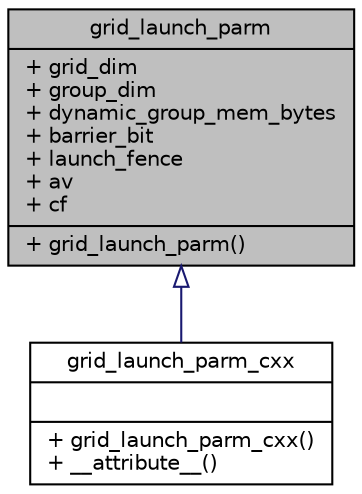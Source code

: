 digraph "grid_launch_parm"
{
  edge [fontname="Helvetica",fontsize="10",labelfontname="Helvetica",labelfontsize="10"];
  node [fontname="Helvetica",fontsize="10",shape=record];
  Node1 [label="{grid_launch_parm\n|+ grid_dim\l+ group_dim\l+ dynamic_group_mem_bytes\l+ barrier_bit\l+ launch_fence\l+ av\l+ cf\l|+ grid_launch_parm()\l}",height=0.2,width=0.4,color="black", fillcolor="grey75", style="filled", fontcolor="black"];
  Node1 -> Node2 [dir="back",color="midnightblue",fontsize="10",style="solid",arrowtail="onormal",fontname="Helvetica"];
  Node2 [label="{grid_launch_parm_cxx\n||+ grid_launch_parm_cxx()\l+ __attribute__()\l}",height=0.2,width=0.4,color="black", fillcolor="white", style="filled",URL="$classgrid__launch__parm__cxx.html"];
}
